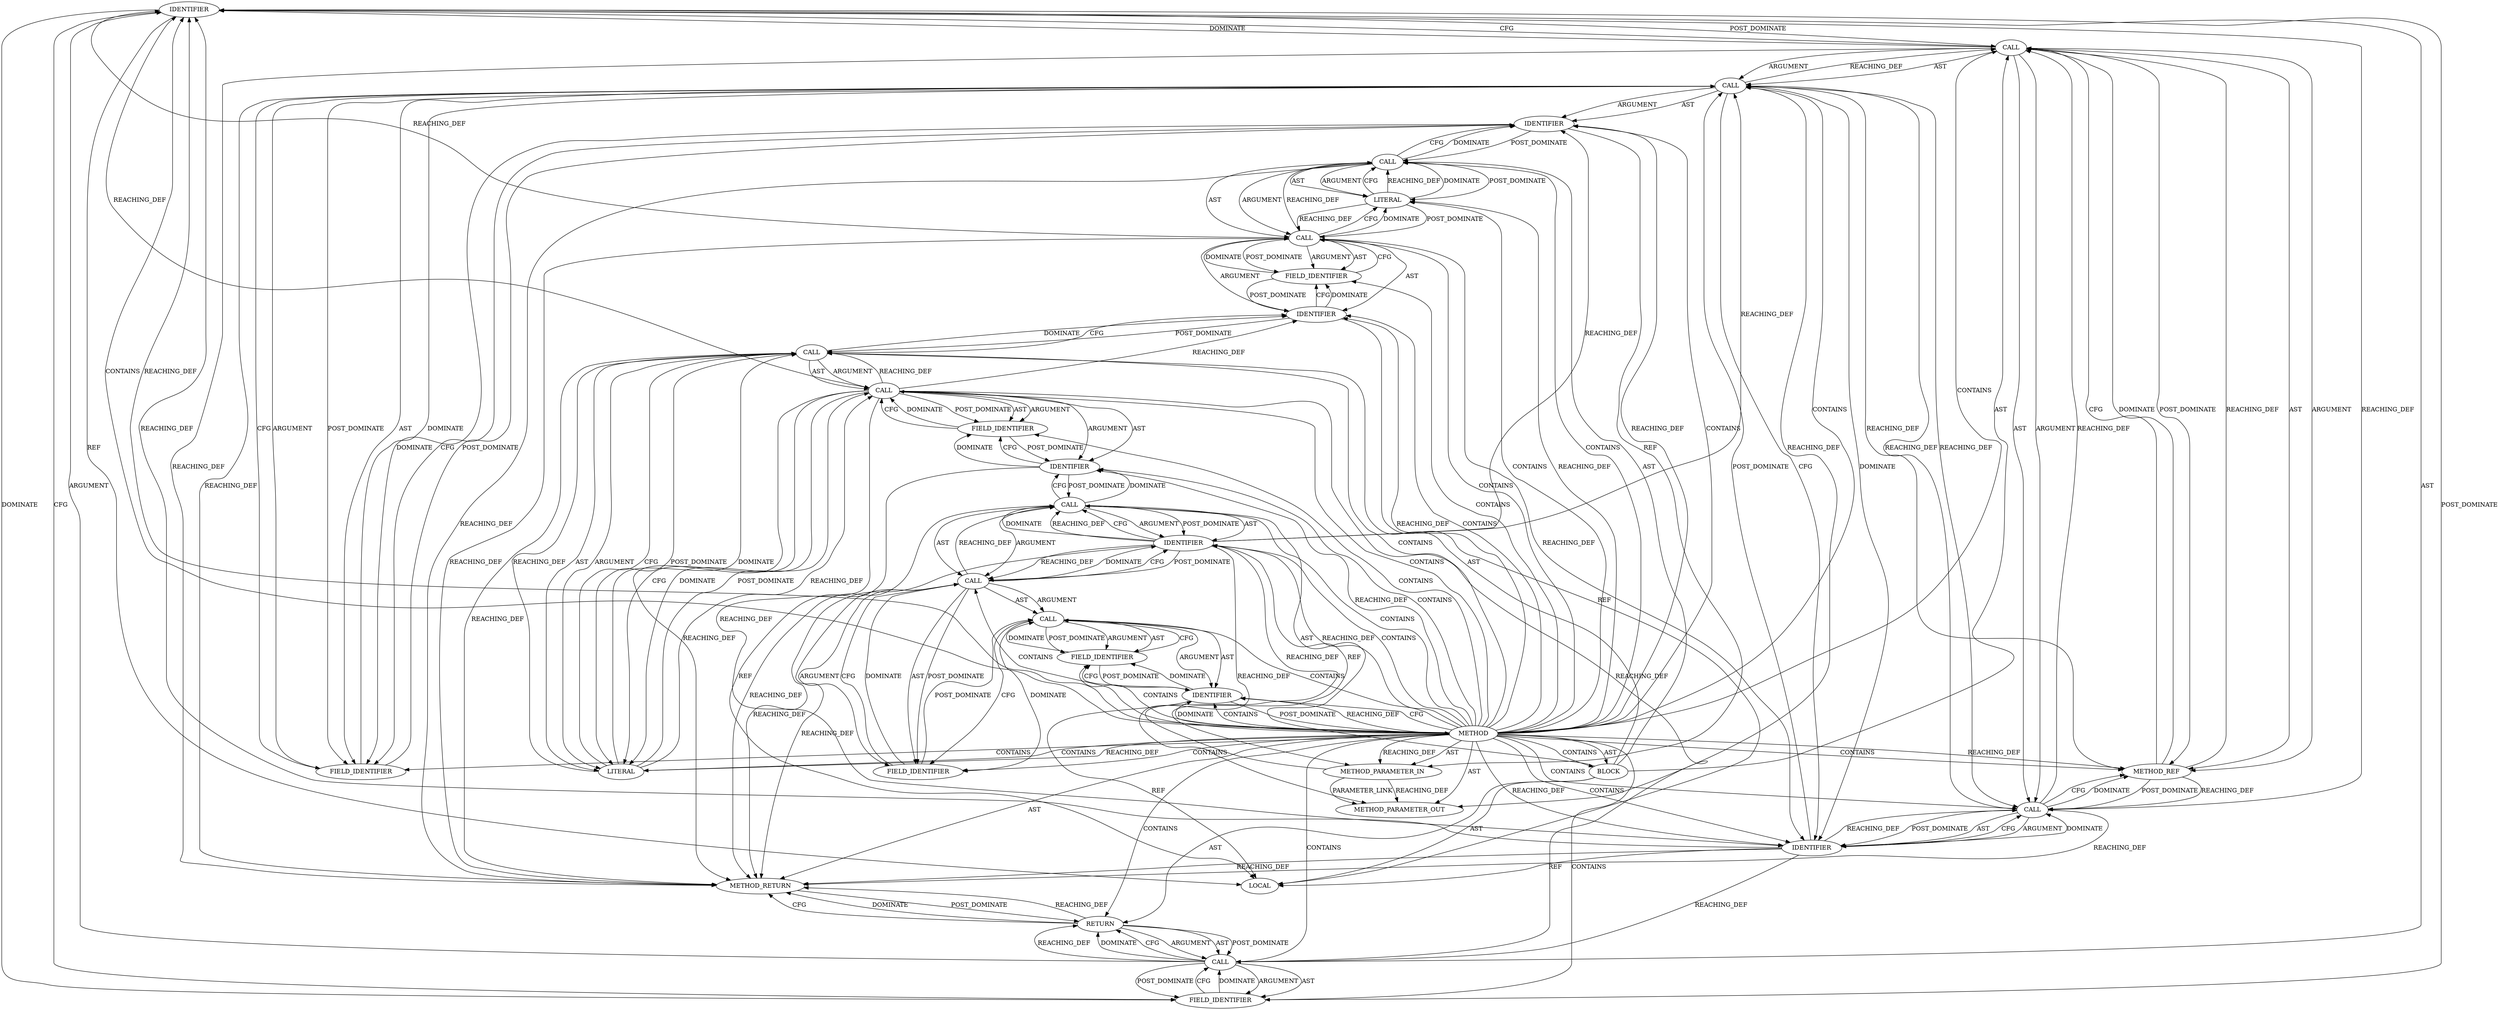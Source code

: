 digraph {
  9415 [label=IDENTIFIER ORDER=1 ARGUMENT_INDEX=1 CODE="desc" COLUMN_NUMBER=9 LINE_NUMBER=381 TYPE_FULL_NAME="read_descriptor_t" NAME="desc"]
  9403 [label=IDENTIFIER ORDER=1 ARGUMENT_INDEX=1 CODE="desc" COLUMN_NUMBER=2 LINE_NUMBER=376 TYPE_FULL_NAME="read_descriptor_t" NAME="desc"]
  9401 [label=CALL ORDER=4 ARGUMENT_INDEX=-1 CODE="desc.count = 1" COLUMN_NUMBER=2 METHOD_FULL_NAME="<operator>.assignment" LINE_NUMBER=376 TYPE_FULL_NAME="<empty>" DISPATCH_TYPE="STATIC_DISPATCH" SIGNATURE="" NAME="<operator>.assignment"]
  9413 [label=RETURN ORDER=6 ARGUMENT_INDEX=-1 CODE="return desc.error;" COLUMN_NUMBER=2 LINE_NUMBER=381]
  9412 [label=METHOD_REF ORDER=3 ARGUMENT_INDEX=3 CODE="tls_strp_copyin" COLUMN_NUMBER=33 METHOD_FULL_NAME="tls_strp_copyin" LINE_NUMBER=379 TYPE_FULL_NAME="int"]
  9406 [label=CALL ORDER=5 ARGUMENT_INDEX=-1 CODE="tcp_read_sock(strp->sk, &desc, tls_strp_copyin)" COLUMN_NUMBER=2 METHOD_FULL_NAME="tcp_read_sock" LINE_NUMBER=379 TYPE_FULL_NAME="<empty>" DISPATCH_TYPE="STATIC_DISPATCH" SIGNATURE="" NAME="tcp_read_sock"]
  9410 [label=CALL ORDER=2 ARGUMENT_INDEX=2 CODE="&desc" COLUMN_NUMBER=26 METHOD_FULL_NAME="<operator>.addressOf" LINE_NUMBER=379 TYPE_FULL_NAME="<empty>" DISPATCH_TYPE="STATIC_DISPATCH" SIGNATURE="" NAME="<operator>.addressOf"]
  9395 [label=IDENTIFIER ORDER=2 ARGUMENT_INDEX=2 CODE="strp" COLUMN_NUMBER=18 LINE_NUMBER=374 TYPE_FULL_NAME="tls_strparser*" NAME="strp"]
  9394 [label=FIELD_IDENTIFIER ORDER=2 ARGUMENT_INDEX=2 CODE="data" COLUMN_NUMBER=2 LINE_NUMBER=374 CANONICAL_NAME="data"]
  9398 [label=IDENTIFIER ORDER=1 ARGUMENT_INDEX=1 CODE="desc" COLUMN_NUMBER=2 LINE_NUMBER=375 TYPE_FULL_NAME="read_descriptor_t" NAME="desc"]
  9417 [label=METHOD_RETURN ORDER=3 CODE="RET" COLUMN_NUMBER=1 LINE_NUMBER=370 TYPE_FULL_NAME="int" EVALUATION_STRATEGY="BY_VALUE"]
  9400 [label=LITERAL ORDER=2 ARGUMENT_INDEX=2 CODE="0" COLUMN_NUMBER=15 LINE_NUMBER=375 TYPE_FULL_NAME="int"]
  9414 [label=CALL ORDER=1 ARGUMENT_INDEX=-1 CODE="desc.error" COLUMN_NUMBER=9 METHOD_FULL_NAME="<operator>.fieldAccess" LINE_NUMBER=381 TYPE_FULL_NAME="<empty>" DISPATCH_TYPE="STATIC_DISPATCH" SIGNATURE="" NAME="<operator>.fieldAccess"]
  9387 [label=BLOCK ORDER=2 ARGUMENT_INDEX=-1 CODE="{
	read_descriptor_t desc;

	desc.arg.data = strp;
	desc.error = 0;
	desc.count = 1; /* give more than one skb per call */

	/* sk should be locked here, so okay to do read_sock */
	tcp_read_sock(strp->sk, &desc, tls_strp_copyin);

	return desc.error;
}" COLUMN_NUMBER=1 LINE_NUMBER=371 TYPE_FULL_NAME="void"]
  9409 [label=FIELD_IDENTIFIER ORDER=2 ARGUMENT_INDEX=2 CODE="sk" COLUMN_NUMBER=16 LINE_NUMBER=379 CANONICAL_NAME="sk"]
  9393 [label=FIELD_IDENTIFIER ORDER=2 ARGUMENT_INDEX=2 CODE="arg" COLUMN_NUMBER=2 LINE_NUMBER=374 CANONICAL_NAME="arg"]
  9389 [label=CALL ORDER=2 ARGUMENT_INDEX=-1 CODE="desc.arg.data = strp" COLUMN_NUMBER=2 METHOD_FULL_NAME="<operator>.assignment" LINE_NUMBER=374 TYPE_FULL_NAME="<empty>" DISPATCH_TYPE="STATIC_DISPATCH" SIGNATURE="" NAME="<operator>.assignment"]
  9411 [label=IDENTIFIER ORDER=1 ARGUMENT_INDEX=1 CODE="desc" COLUMN_NUMBER=27 LINE_NUMBER=379 TYPE_FULL_NAME="read_descriptor_t" NAME="desc"]
  9405 [label=LITERAL ORDER=2 ARGUMENT_INDEX=2 CODE="1" COLUMN_NUMBER=15 LINE_NUMBER=376 TYPE_FULL_NAME="int"]
  9391 [label=CALL ORDER=1 ARGUMENT_INDEX=1 CODE="desc.arg" COLUMN_NUMBER=2 METHOD_FULL_NAME="<operator>.fieldAccess" LINE_NUMBER=374 TYPE_FULL_NAME="<empty>" DISPATCH_TYPE="STATIC_DISPATCH" SIGNATURE="" NAME="<operator>.fieldAccess"]
  9385 [label=METHOD COLUMN_NUMBER=1 LINE_NUMBER=370 COLUMN_NUMBER_END=1 IS_EXTERNAL=false SIGNATURE="int tls_strp_read_copyin (tls_strparser*)" NAME="tls_strp_read_copyin" AST_PARENT_TYPE="TYPE_DECL" AST_PARENT_FULL_NAME="tls_strp.c:<global>" ORDER=14 CODE="static int tls_strp_read_copyin(struct tls_strparser *strp)
{
	read_descriptor_t desc;

	desc.arg.data = strp;
	desc.error = 0;
	desc.count = 1; /* give more than one skb per call */

	/* sk should be locked here, so okay to do read_sock */
	tcp_read_sock(strp->sk, &desc, tls_strp_copyin);

	return desc.error;
}" FULL_NAME="tls_strp_read_copyin" LINE_NUMBER_END=382 FILENAME="tls_strp.c"]
  9388 [label=LOCAL ORDER=1 CODE="read_descriptor_t desc" COLUMN_NUMBER=20 LINE_NUMBER=372 TYPE_FULL_NAME="read_descriptor_t" NAME="desc"]
  9396 [label=CALL ORDER=3 ARGUMENT_INDEX=-1 CODE="desc.error = 0" COLUMN_NUMBER=2 METHOD_FULL_NAME="<operator>.assignment" LINE_NUMBER=375 TYPE_FULL_NAME="<empty>" DISPATCH_TYPE="STATIC_DISPATCH" SIGNATURE="" NAME="<operator>.assignment"]
  9386 [label=METHOD_PARAMETER_IN ORDER=1 CODE="struct tls_strparser *strp" IS_VARIADIC=false COLUMN_NUMBER=33 LINE_NUMBER=370 TYPE_FULL_NAME="tls_strparser*" EVALUATION_STRATEGY="BY_VALUE" INDEX=1 NAME="strp"]
  9404 [label=FIELD_IDENTIFIER ORDER=2 ARGUMENT_INDEX=2 CODE="count" COLUMN_NUMBER=2 LINE_NUMBER=376 CANONICAL_NAME="count"]
  9390 [label=CALL ORDER=1 ARGUMENT_INDEX=1 CODE="desc.arg.data" COLUMN_NUMBER=2 METHOD_FULL_NAME="<operator>.fieldAccess" LINE_NUMBER=374 TYPE_FULL_NAME="<empty>" DISPATCH_TYPE="STATIC_DISPATCH" SIGNATURE="" NAME="<operator>.fieldAccess"]
  21529 [label=METHOD_PARAMETER_OUT ORDER=1 CODE="struct tls_strparser *strp" IS_VARIADIC=false COLUMN_NUMBER=33 LINE_NUMBER=370 TYPE_FULL_NAME="tls_strparser*" EVALUATION_STRATEGY="BY_VALUE" INDEX=1 NAME="strp"]
  9416 [label=FIELD_IDENTIFIER ORDER=2 ARGUMENT_INDEX=2 CODE="error" COLUMN_NUMBER=9 LINE_NUMBER=381 CANONICAL_NAME="error"]
  9397 [label=CALL ORDER=1 ARGUMENT_INDEX=1 CODE="desc.error" COLUMN_NUMBER=2 METHOD_FULL_NAME="<operator>.fieldAccess" LINE_NUMBER=375 TYPE_FULL_NAME="<empty>" DISPATCH_TYPE="STATIC_DISPATCH" SIGNATURE="" NAME="<operator>.fieldAccess"]
  9392 [label=IDENTIFIER ORDER=1 ARGUMENT_INDEX=1 CODE="desc" COLUMN_NUMBER=2 LINE_NUMBER=374 TYPE_FULL_NAME="read_descriptor_t" NAME="desc"]
  9407 [label=CALL ORDER=1 ARGUMENT_INDEX=1 CODE="strp->sk" COLUMN_NUMBER=16 METHOD_FULL_NAME="<operator>.indirectFieldAccess" LINE_NUMBER=379 TYPE_FULL_NAME="<empty>" DISPATCH_TYPE="STATIC_DISPATCH" SIGNATURE="" NAME="<operator>.indirectFieldAccess"]
  9402 [label=CALL ORDER=1 ARGUMENT_INDEX=1 CODE="desc.count" COLUMN_NUMBER=2 METHOD_FULL_NAME="<operator>.fieldAccess" LINE_NUMBER=376 TYPE_FULL_NAME="<empty>" DISPATCH_TYPE="STATIC_DISPATCH" SIGNATURE="" NAME="<operator>.fieldAccess"]
  9408 [label=IDENTIFIER ORDER=1 ARGUMENT_INDEX=1 CODE="strp" COLUMN_NUMBER=16 LINE_NUMBER=379 TYPE_FULL_NAME="tls_strparser*" NAME="strp"]
  9399 [label=FIELD_IDENTIFIER ORDER=2 ARGUMENT_INDEX=2 CODE="error" COLUMN_NUMBER=2 LINE_NUMBER=375 CANONICAL_NAME="error"]
  9410 -> 9417 [label=REACHING_DEF VARIABLE="&desc"]
  9397 -> 9399 [label=POST_DOMINATE ]
  9413 -> 9417 [label=REACHING_DEF VARIABLE="<RET>"]
  9407 -> 9406 [label=REACHING_DEF VARIABLE="strp->sk"]
  9389 -> 9417 [label=REACHING_DEF VARIABLE="desc.arg.data = strp"]
  9416 -> 9414 [label=CFG ]
  9389 -> 9398 [label=DOMINATE ]
  9402 -> 9405 [label=CFG ]
  9404 -> 9402 [label=CFG ]
  9413 -> 9414 [label=ARGUMENT ]
  9398 -> 9388 [label=REF ]
  9385 -> 9401 [label=CONTAINS ]
  9392 -> 9385 [label=POST_DOMINATE ]
  9393 -> 9391 [label=CFG ]
  9385 -> 9396 [label=CONTAINS ]
  9385 -> 9414 [label=CONTAINS ]
  9403 -> 9388 [label=REF ]
  9405 -> 9401 [label=CFG ]
  9402 -> 9415 [label=REACHING_DEF VARIABLE="desc.count"]
  9402 -> 9404 [label=POST_DOMINATE ]
  9400 -> 9397 [label=POST_DOMINATE ]
  9385 -> 9406 [label=CONTAINS ]
  9414 -> 9416 [label=ARGUMENT ]
  9385 -> 9410 [label=CONTAINS ]
  9396 -> 9400 [label=AST ]
  9390 -> 9391 [label=AST ]
  9412 -> 9407 [label=REACHING_DEF VARIABLE="tls_strp_copyin"]
  9385 -> 9415 [label=REACHING_DEF VARIABLE=""]
  9410 -> 9412 [label=CFG ]
  9396 -> 9397 [label=AST ]
  9412 -> 9410 [label=POST_DOMINATE ]
  9397 -> 9399 [label=AST ]
  9411 -> 9388 [label=REF ]
  9407 -> 9408 [label=ARGUMENT ]
  9395 -> 9390 [label=POST_DOMINATE ]
  9397 -> 9411 [label=REACHING_DEF VARIABLE="desc.error"]
  9391 -> 9393 [label=POST_DOMINATE ]
  9385 -> 9392 [label=REACHING_DEF VARIABLE=""]
  9405 -> 9402 [label=POST_DOMINATE ]
  9407 -> 9411 [label=CFG ]
  9385 -> 9416 [label=CONTAINS ]
  9399 -> 9397 [label=CFG ]
  9385 -> 9411 [label=CONTAINS ]
  9389 -> 9395 [label=ARGUMENT ]
  9390 -> 9391 [label=ARGUMENT ]
  9414 -> 9416 [label=AST ]
  9393 -> 9392 [label=POST_DOMINATE ]
  9400 -> 9397 [label=REACHING_DEF VARIABLE="0"]
  9409 -> 9408 [label=POST_DOMINATE ]
  9391 -> 9393 [label=ARGUMENT ]
  9409 -> 9407 [label=DOMINATE ]
  9385 -> 9412 [label=CONTAINS ]
  9395 -> 9389 [label=DOMINATE ]
  9385 -> 9404 [label=CONTAINS ]
  9385 -> 9400 [label=REACHING_DEF VARIABLE=""]
  9392 -> 9388 [label=REF ]
  9397 -> 9400 [label=DOMINATE ]
  9385 -> 9412 [label=REACHING_DEF VARIABLE=""]
  9414 -> 9413 [label=REACHING_DEF VARIABLE="desc.error"]
  9407 -> 9409 [label=ARGUMENT ]
  9407 -> 9408 [label=AST ]
  9398 -> 9389 [label=POST_DOMINATE ]
  9385 -> 9407 [label=CONTAINS ]
  9408 -> 9401 [label=POST_DOMINATE ]
  9390 -> 9395 [label=DOMINATE ]
  9404 -> 9403 [label=POST_DOMINATE ]
  9385 -> 9397 [label=CONTAINS ]
  9386 -> 21529 [label=PARAMETER_LINK ]
  9385 -> 9403 [label=REACHING_DEF VARIABLE=""]
  9387 -> 9396 [label=AST ]
  9413 -> 9414 [label=AST ]
  9415 -> 9416 [label=DOMINATE ]
  9405 -> 9401 [label=REACHING_DEF VARIABLE="1"]
  9406 -> 9412 [label=POST_DOMINATE ]
  9417 -> 9413 [label=POST_DOMINATE ]
  9403 -> 9404 [label=CFG ]
  9397 -> 9399 [label=ARGUMENT ]
  9415 -> 9406 [label=POST_DOMINATE ]
  9395 -> 21529 [label=REACHING_DEF VARIABLE="strp"]
  9411 -> 9410 [label=CFG ]
  9392 -> 9393 [label=DOMINATE ]
  9414 -> 9413 [label=DOMINATE ]
  9401 -> 9402 [label=AST ]
  9391 -> 9394 [label=DOMINATE ]
  9391 -> 9394 [label=CFG ]
  9396 -> 9400 [label=ARGUMENT ]
  9402 -> 9403 [label=AST ]
  9408 -> 9409 [label=CFG ]
  9390 -> 9395 [label=CFG ]
  9415 -> 9388 [label=REF ]
  9410 -> 9412 [label=DOMINATE ]
  9399 -> 9397 [label=DOMINATE ]
  9385 -> 9387 [label=AST ]
  9385 -> 9395 [label=REACHING_DEF VARIABLE=""]
  9410 -> 9407 [label=REACHING_DEF VARIABLE="&desc"]
  9413 -> 9417 [label=CFG ]
  9397 -> 9398 [label=ARGUMENT ]
  9400 -> 9396 [label=DOMINATE ]
  9397 -> 9396 [label=REACHING_DEF VARIABLE="desc.error"]
  9392 -> 9393 [label=CFG ]
  9410 -> 9411 [label=POST_DOMINATE ]
  9395 -> 9407 [label=REACHING_DEF VARIABLE="strp"]
  9406 -> 9412 [label=ARGUMENT ]
  9385 -> 9399 [label=CONTAINS ]
  9395 -> 9408 [label=REACHING_DEF VARIABLE="strp"]
  9387 -> 9406 [label=AST ]
  9402 -> 9417 [label=REACHING_DEF VARIABLE="desc.count"]
  9386 -> 9395 [label=REACHING_DEF VARIABLE="strp"]
  9408 -> 9386 [label=REF ]
  9410 -> 9406 [label=REACHING_DEF VARIABLE="&desc"]
  9385 -> 21529 [label=AST ]
  9385 -> 9408 [label=REACHING_DEF VARIABLE=""]
  9385 -> 9387 [label=CONTAINS ]
  9385 -> 9394 [label=CONTAINS ]
  9407 -> 9411 [label=DOMINATE ]
  9402 -> 9403 [label=ARGUMENT ]
  9414 -> 9415 [label=ARGUMENT ]
  9385 -> 9392 [label=CFG ]
  9385 -> 9400 [label=CONTAINS ]
  9401 -> 9405 [label=POST_DOMINATE ]
  9397 -> 9403 [label=REACHING_DEF VARIABLE="desc.error"]
  9397 -> 9414 [label=REACHING_DEF VARIABLE="desc.error"]
  9397 -> 9417 [label=REACHING_DEF VARIABLE="desc.error"]
  9409 -> 9407 [label=CFG ]
  9400 -> 9396 [label=REACHING_DEF VARIABLE="0"]
  9410 -> 9411 [label=AST ]
  9401 -> 9405 [label=AST ]
  9406 -> 9407 [label=AST ]
  9385 -> 9395 [label=CONTAINS ]
  9389 -> 9390 [label=ARGUMENT ]
  9412 -> 9406 [label=REACHING_DEF VARIABLE="tls_strp_copyin"]
  9406 -> 9407 [label=ARGUMENT ]
  9403 -> 9404 [label=DOMINATE ]
  9410 -> 9415 [label=REACHING_DEF VARIABLE="&desc"]
  9385 -> 9392 [label=DOMINATE ]
  9385 -> 9405 [label=REACHING_DEF VARIABLE=""]
  9398 -> 9399 [label=DOMINATE ]
  9414 -> 9416 [label=POST_DOMINATE ]
  9387 -> 9388 [label=AST ]
  9405 -> 9402 [label=REACHING_DEF VARIABLE="1"]
  9385 -> 9403 [label=CONTAINS ]
  9397 -> 9400 [label=CFG ]
  9387 -> 9401 [label=AST ]
  9387 -> 9389 [label=AST ]
  9385 -> 9392 [label=CONTAINS ]
  9406 -> 9417 [label=REACHING_DEF VARIABLE="tcp_read_sock(strp->sk, &desc, tls_strp_copyin)"]
  9385 -> 9398 [label=REACHING_DEF VARIABLE=""]
  9415 -> 9416 [label=CFG ]
  9393 -> 9391 [label=DOMINATE ]
  9412 -> 9406 [label=CFG ]
  9385 -> 9391 [label=CONTAINS ]
  9396 -> 9417 [label=REACHING_DEF VARIABLE="desc.error = 0"]
  9413 -> 9417 [label=DOMINATE ]
  9385 -> 9411 [label=REACHING_DEF VARIABLE=""]
  9385 -> 9409 [label=CONTAINS ]
  9411 -> 9415 [label=REACHING_DEF VARIABLE="desc"]
  9385 -> 9417 [label=AST ]
  9407 -> 21529 [label=REACHING_DEF VARIABLE="strp->sk"]
  9398 -> 9399 [label=CFG ]
  9399 -> 9398 [label=POST_DOMINATE ]
  9407 -> 9409 [label=POST_DOMINATE ]
  9397 -> 9415 [label=REACHING_DEF VARIABLE="desc.error"]
  9402 -> 9404 [label=ARGUMENT ]
  9397 -> 9398 [label=AST ]
  9385 -> 9390 [label=CONTAINS ]
  9385 -> 9386 [label=REACHING_DEF VARIABLE=""]
  9385 -> 9398 [label=CONTAINS ]
  9396 -> 9403 [label=DOMINATE ]
  9395 -> 9389 [label=REACHING_DEF VARIABLE="strp"]
  9407 -> 9410 [label=REACHING_DEF VARIABLE="strp->sk"]
  9391 -> 9392 [label=AST ]
  9411 -> 9410 [label=DOMINATE ]
  9405 -> 9401 [label=DOMINATE ]
  9389 -> 9398 [label=CFG ]
  9402 -> 9404 [label=AST ]
  9401 -> 9417 [label=REACHING_DEF VARIABLE="desc.count = 1"]
  9387 -> 9413 [label=AST ]
  9416 -> 9415 [label=POST_DOMINATE ]
  9406 -> 9410 [label=AST ]
  9414 -> 9413 [label=CFG ]
  9389 -> 9395 [label=POST_DOMINATE ]
  9395 -> 9386 [label=REF ]
  9390 -> 9394 [label=POST_DOMINATE ]
  9402 -> 9411 [label=REACHING_DEF VARIABLE="desc.count"]
  9396 -> 9400 [label=POST_DOMINATE ]
  9385 -> 9393 [label=CONTAINS ]
  9385 -> 9408 [label=CONTAINS ]
  9406 -> 9415 [label=DOMINATE ]
  9385 -> 9402 [label=CONTAINS ]
  9408 -> 9409 [label=DOMINATE ]
  9406 -> 9412 [label=AST ]
  9412 -> 9406 [label=DOMINATE ]
  9396 -> 9397 [label=ARGUMENT ]
  9402 -> 9401 [label=REACHING_DEF VARIABLE="desc.count"]
  9394 -> 9390 [label=CFG ]
  9395 -> 9389 [label=CFG ]
  9403 -> 9396 [label=POST_DOMINATE ]
  9414 -> 9415 [label=AST ]
  9406 -> 9415 [label=CFG ]
  9394 -> 9391 [label=POST_DOMINATE ]
  9402 -> 9405 [label=DOMINATE ]
  9400 -> 9396 [label=CFG ]
  9404 -> 9402 [label=DOMINATE ]
  9413 -> 9414 [label=POST_DOMINATE ]
  9391 -> 9393 [label=AST ]
  9401 -> 9408 [label=CFG ]
  9411 -> 9414 [label=REACHING_DEF VARIABLE="desc"]
  9390 -> 9394 [label=ARGUMENT ]
  9411 -> 9407 [label=POST_DOMINATE ]
  9411 -> 9410 [label=REACHING_DEF VARIABLE="desc"]
  9406 -> 9410 [label=ARGUMENT ]
  9385 -> 9413 [label=CONTAINS ]
  9385 -> 9386 [label=AST ]
  9391 -> 9392 [label=ARGUMENT ]
  9389 -> 9390 [label=AST ]
  9394 -> 9390 [label=DOMINATE ]
  9395 -> 9390 [label=REACHING_DEF VARIABLE="strp"]
  9412 -> 9410 [label=REACHING_DEF VARIABLE="tls_strp_copyin"]
  9386 -> 21529 [label=REACHING_DEF VARIABLE="strp"]
  9407 -> 9409 [label=AST ]
  9390 -> 9417 [label=REACHING_DEF VARIABLE="desc.arg.data"]
  9407 -> 9417 [label=REACHING_DEF VARIABLE="strp->sk"]
  9390 -> 9394 [label=AST ]
  9416 -> 9414 [label=DOMINATE ]
  9401 -> 9408 [label=DOMINATE ]
  9401 -> 9402 [label=ARGUMENT ]
  9410 -> 9411 [label=ARGUMENT ]
  9411 -> 9417 [label=REACHING_DEF VARIABLE="desc"]
  9390 -> 9389 [label=REACHING_DEF VARIABLE="desc.arg.data"]
  9389 -> 9395 [label=AST ]
  9401 -> 9405 [label=ARGUMENT ]
  9395 -> 9417 [label=REACHING_DEF VARIABLE="strp"]
  9396 -> 9403 [label=CFG ]
  9385 -> 9405 [label=CONTAINS ]
  9385 -> 9415 [label=CONTAINS ]
  9385 -> 9389 [label=CONTAINS ]
}
